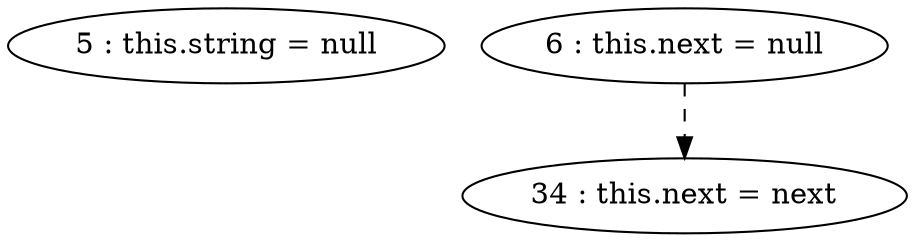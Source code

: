 digraph G {
"5 : this.string = null"
"6 : this.next = null"
"6 : this.next = null" -> "34 : this.next = next" [style=dashed]
"34 : this.next = next"
}